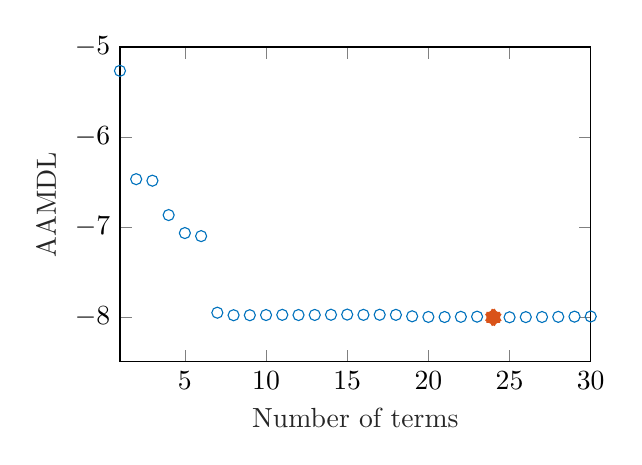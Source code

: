 % This file was created by matlab2tikz.
%
\definecolor{mycolor1}{rgb}{0.0,0.447,0.741}%
\definecolor{mycolor2}{rgb}{0.85,0.325,0.098}%
%
\begin{tikzpicture}

\begin{axis}[%
width=5.979cm,
height=4cm,
at={(0cm,0cm)},
scale only axis,
xmin=1,
xmax=30,
xlabel style={font=\color{white!15!black}},
xlabel={Number of terms},
ymin=-8.5,
ymax=-5,
ylabel style={font=\color{white!15!black}},
ylabel={AAMDL},
axis background/.style={fill=white}
]
\addplot [color=mycolor1, draw=none, mark=o, mark options={solid, mycolor1}, forget plot]
  table[row sep=crcr]{%
1	-5.265\\
2	-6.469\\
3	-6.486\\
4	-6.868\\
5	-7.068\\
6	-7.102\\
7	-7.953\\
8	-7.981\\
9	-7.981\\
10	-7.979\\
11	-7.977\\
12	-7.979\\
13	-7.978\\
14	-7.976\\
15	-7.974\\
16	-7.977\\
17	-7.976\\
18	-7.977\\
19	-7.993\\
20	-8.0\\
21	-8.001\\
22	-7.999\\
23	-7.997\\
24	-8.005\\
25	-8.004\\
26	-8.002\\
27	-8.001\\
28	-7.999\\
29	-7.997\\
30	-7.995\\
};
\addplot [color=mycolor2, line width=5.0pt, draw=none, mark=asterisk, mark options={solid, mycolor2}, forget plot]
  table[row sep=crcr]{%
24	-8.005\\
};
\end{axis}
\end{tikzpicture}%